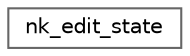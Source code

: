 digraph "类继承关系图"
{
 // LATEX_PDF_SIZE
  bgcolor="transparent";
  edge [fontname=Helvetica,fontsize=10,labelfontname=Helvetica,labelfontsize=10];
  node [fontname=Helvetica,fontsize=10,shape=box,height=0.2,width=0.4];
  rankdir="LR";
  Node0 [id="Node000000",label="nk_edit_state",height=0.2,width=0.4,color="grey40", fillcolor="white", style="filled",URL="$structnk__edit__state.html",tooltip=" "];
}
